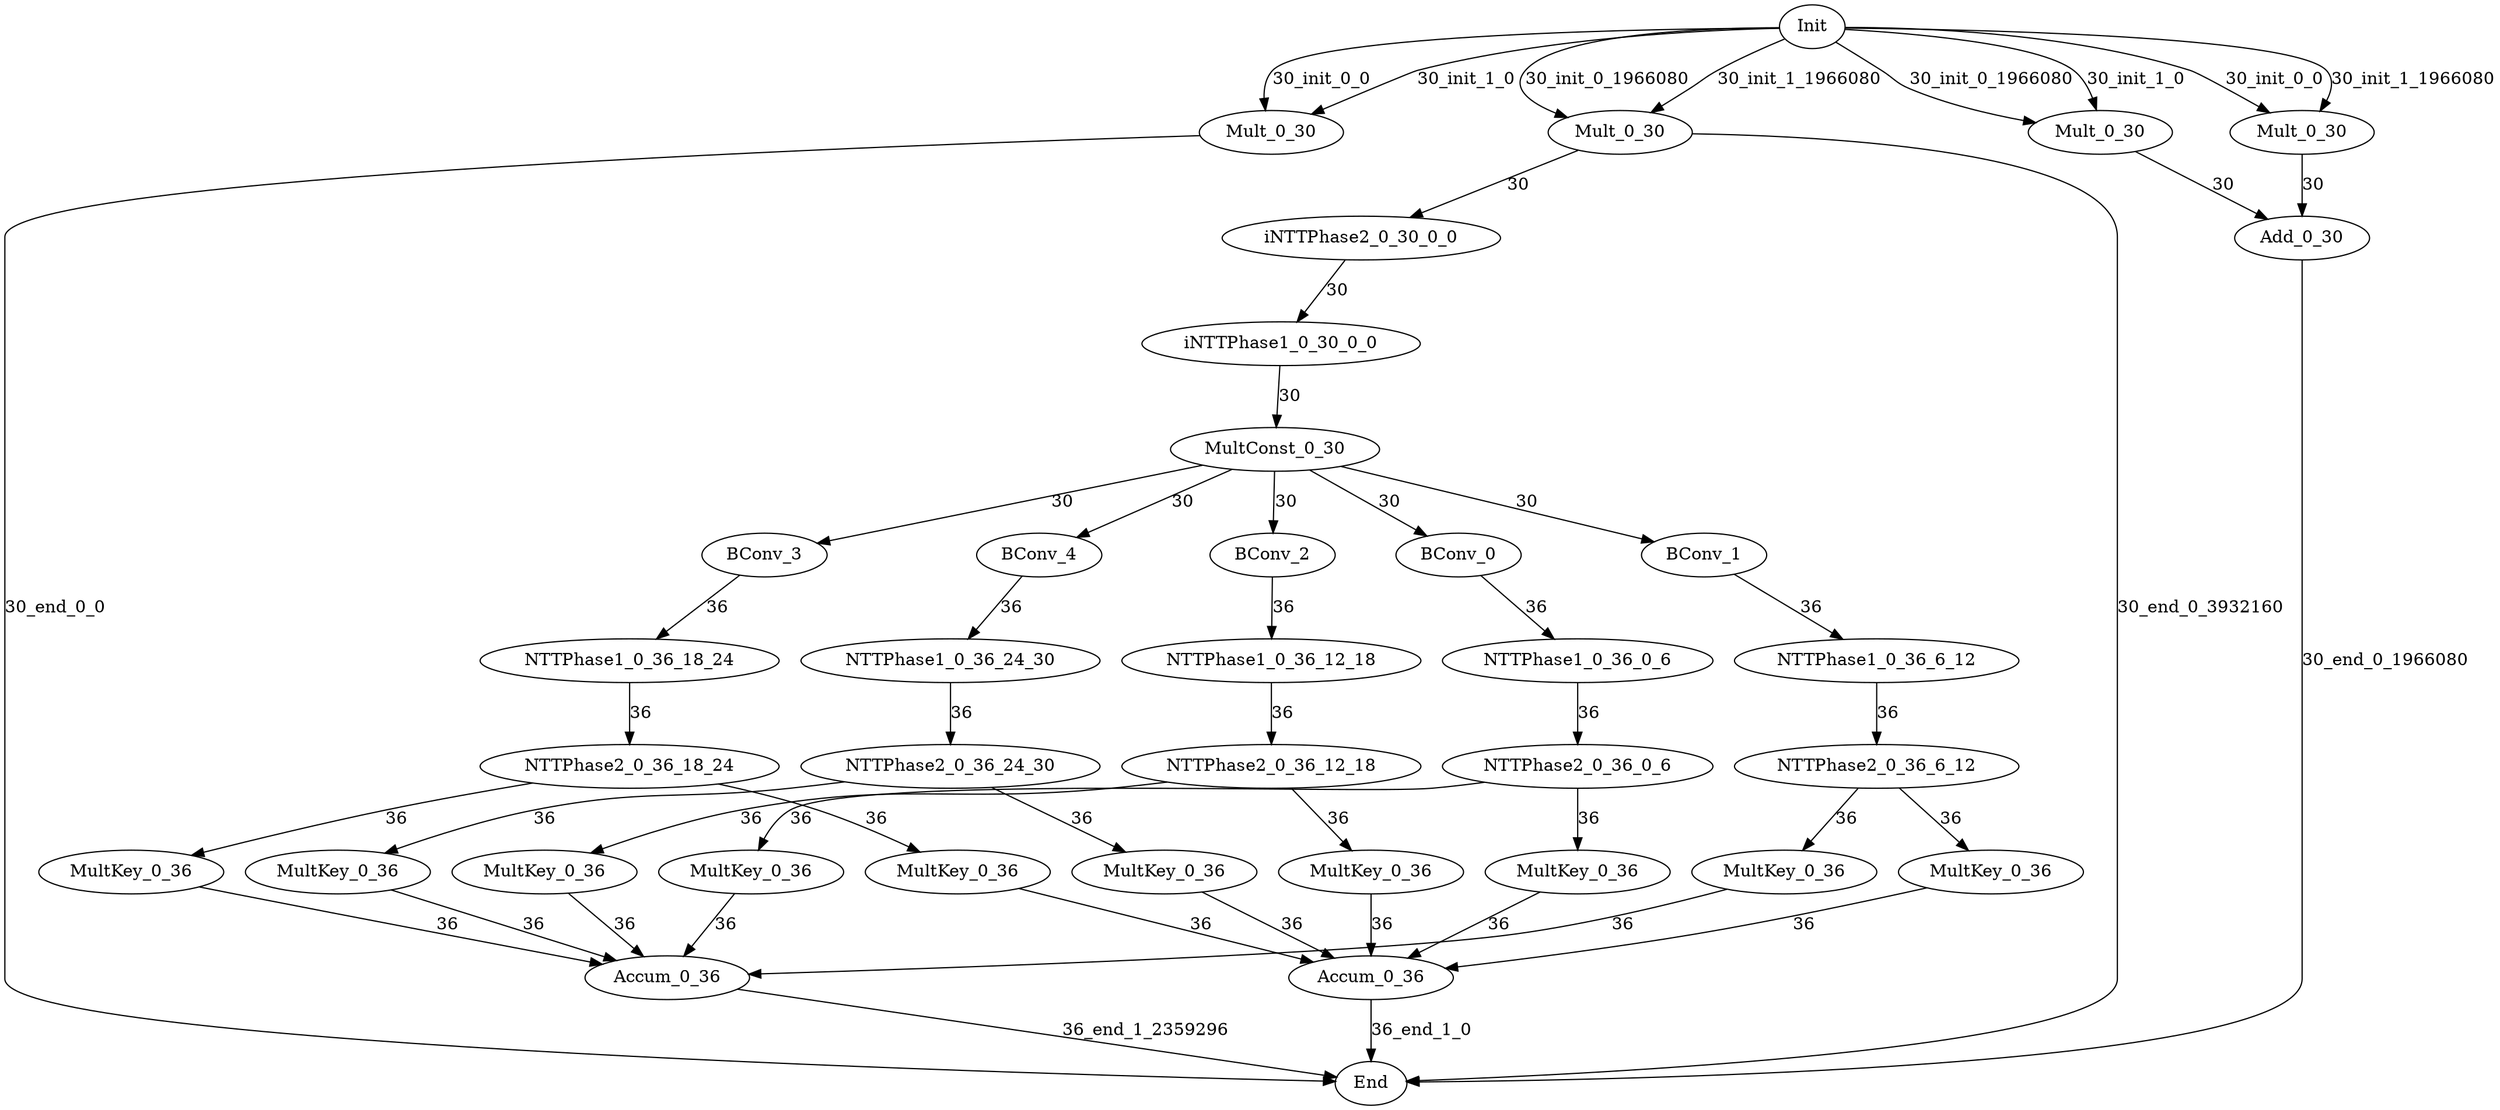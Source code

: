 digraph {
	graph [bb="0,0,2023.1,906"];
	node [label="\N"];
	init	[height=0.5,
		label=Init,
		pos="477.14,888",
		width=0.75];
	MultAxAx	[height=0.5,
		label=Mult_0_30,
		pos="59.145,801",
		width=1.6429];
	init -> MultAxAx	[label="30_init_0_0",
		lp="100.64,844.5",
		pos="e,54.272,818.98 449.92,886.78 361.55,885.78 86.801,880.41 60.145,852 54.464,845.95 52.888,837.44 53.142,829.15"];
	init -> MultAxAx	[label="30_init_1_0",
		lp="220.64,844.5",
		pos="e,91.9,816.08 450.07,886.28 397.3,884.35 277.37,877.3 180.14,852 172.02,849.89 132.98,833.56 101.42,820.13"];
	MultAxBx	[height=0.5,
		label=Mult_0_30,
		pos="529.14,801",
		width=1.6429];
	init -> MultAxBx	[label="30_init_0_0",
		lp="554.64,844.5",
		pos="e,522.99,819.29 491.32,872.43 496.71,866.42 502.63,859.18 507.14,852 511.69,844.78 515.76,836.45 519.12,828.69"];
	init -> MultAxBx	[label="30_init_1_1966080",
		lp="669.64,844.5",
		pos="e,569.89,814.35 504.4,887.88 533.18,887.15 577.33,880.95 599.14,852 609.4,838.39 596.6,826.98 579.27,818.51"];
	MultBxAx	[height=0.5,
		label=Mult_0_30,
		pos="330.14,801",
		width=1.6429];
	init -> MultBxAx	[label="30_init_0_1966080",
		lp="335.64,844.5",
		pos="e,293.6,815.4 449.97,886.62 398.78,885.26 291.14,879.17 268.14,852 257.97,839.98 269.12,828.76 284.64,820"];
	init -> MultBxAx	[label="30_init_1_0",
		lp="462.64,844.5",
		pos="e,363.31,816.01 457.74,875.32 447.06,868.73 433.68,860.19 422.14,852 413.37,845.77 412.27,842.69 403.14,837 393.56,831.02 382.79,\
825.34 372.54,820.37"];
	MultBxBx	[height=0.5,
		label=Mult_0_30,
		pos="1008.1,801",
		width=1.6429];
	init -> MultBxBx	[label="30_init_0_1966080",
		lp="888.64,844.5",
		pos="e,960.53,811.71 503.82,883.94 551.54,878.36 654.63,865.83 741.14,852 813.55,840.43 896.49,824.47 950.47,813.72"];
	init -> MultBxBx	[label="30_init_1_1966080",
		lp="1046.6,844.5",
		pos="e,996.9,819.08 504.15,886.17 599.79,883.08 918.81,871.41 960.14,852 972.06,846.41 982.55,836.46 990.67,826.91"];
	end	[height=0.5,
		label=End,
		pos="592.14,18",
		width=0.81243];
	MultAxAx -> end	[label="30_end_0_0",
		lp="91.645,409.5",
		pos="e,562.84,18.25 56.248,782.8 53.617,765.67 50.145,738.59 50.145,715 50.145,715 50.145,715 50.145,104 50.145,47.042 112.84,67.626 \
168.14,54 306.5,19.91 477.13,17.324 552.81,18.119"];
	AddAxBx	[height=0.5,
		label=Add_0_30,
		pos="330.14,714",
		width=1.5346];
	AddAxBx -> end	[label="30_end_0_1966080",
		lp="216.64,366",
		pos="e,562.67,18.364 276.03,710.06 222.38,703.88 148.14,685.02 148.14,628 148.14,628 148.14,628 148.14,104 148.14,22.065 443.51,17.24 \
552.43,18.247"];
	MultAxBx -> AddAxBx	[label=30,
		lp="451.64,757.5",
		pos="e,362.39,728.77 496.28,785.96 462.23,771.42 408.92,748.65 371.9,732.84"];
	MultBxAx -> AddAxBx	[label=30,
		lp="339.64,757.5",
		pos="e,330.14,732.18 330.14,782.8 330.14,771.16 330.14,755.55 330.14,742.24"];
	MultBxBx -> end	[label="30_end_0_3932160",
		lp="1954.6,409.5",
		pos="e,621.6,19.347 1067.5,800.49 1264.7,801.33 1886.1,797.46 1886.1,715 1886.1,715 1886.1,715 1886.1,104 1886.1,39.517 849.51,22.37 \
631.91,19.481"];
	iNTTP2	[height=0.5,
		label=iNTTPhase2_0_30_0_0,
		pos="1010.1,714",
		width=3.1775];
	MultBxBx -> iNTTP2	[label=30,
		lp="1018.6,757.5",
		pos="e,1009.7,732.18 1008.5,782.8 1008.8,771.16 1009.2,755.55 1009.5,742.24"];
	AccumAx	[height=0.5,
		label=Accum_0_36,
		pos="1208.1,105",
		width=1.8776];
	AccumAx -> end	[label="36_end_1_0",
		lp="977.64,61.5",
		pos="e,620.53,22.916 1149.6,95.927 1024.8,78.699 735.14,38.732 630.63,24.31"];
	MulKeyAx0	[height=0.5,
		label=MultKey_0_36,
		pos="1102.1,192",
		width=2.1123];
	MulKeyAx0 -> AccumAx	[label=36,
		lp="1170.6,148.5",
		pos="e,1187.8,122.34 1122.6,174.61 1138.9,161.56 1161.8,143.14 1179.9,128.67"];
	NTTP20	[height=0.5,
		label=NTTPhase2_0_36_0_6,
		pos="770.14,279",
		width=3.0872];
	NTTP20 -> MulKeyAx0	[label=36,
		lp="964.64,235.5",
		pos="e,1052.5,205.72 826.84,263.48 886.93,248.1 981.41,223.91 1042.6,208.25"];
	MulKeyBx0	[height=0.5,
		label=MultKey_0_36,
		pos="422.14,192",
		width=2.1123];
	NTTP20 -> MulKeyBx0	[label=36,
		lp="625.64,235.5",
		pos="e,473.09,205.44 711.5,263.68 648.07,248.18 547.4,223.6 483.09,207.89"];
	NTTP10	[height=0.5,
		label=NTTPhase1_0_36_0_6,
		pos="770.14,366",
		width=3.0872];
	NTTP10 -> NTTP20	[label=36,
		lp="779.64,322.5",
		pos="e,770.14,297.18 770.14,347.8 770.14,336.16 770.14,320.55 770.14,307.24"];
	BConv0	[height=0.5,
		label=BConv_0,
		pos="826.14,453",
		width=1.4263];
	BConv0 -> NTTP10	[label=36,
		lp="810.64,409.5",
		pos="e,781.38,384.05 815.08,435.21 807.08,423.06 796.12,406.43 787.03,392.63"];
	ScaleForBConv	[height=0.5,
		label=MultConst_0_30,
		pos="1011.1,540",
		width=2.3831];
	ScaleForBConv -> BConv0	[label=30,
		lp="938.64,496.5",
		pos="e,856.19,467.8 977.21,523.41 945.69,508.93 898.76,487.36 865.58,472.12"];
	BConv1	[height=0.5,
		label=BConv_1,
		pos="1173.1,453",
		width=1.4263];
	ScaleForBConv -> BConv1	[label=30,
		lp="1110.6,496.5",
		pos="e,1145.8,468.36 1041.6,523.01 1068.7,508.82 1108.2,488.07 1136.9,473.03"];
	BConv2	[height=0.5,
		label=BConv_2,
		pos="665.14,453",
		width=1.4263];
	ScaleForBConv -> BConv2	[label=30,
		lp="867.64,496.5",
		pos="e,705.95,464.02 957.46,525.81 891.52,509.61 780.48,482.33 715.9,466.47"];
	BConv3	[height=0.5,
		label=BConv_3,
		pos="1012.1,453",
		width=1.4263];
	ScaleForBConv -> BConv3	[label=30,
		lp="1020.6,496.5",
		pos="e,1011.9,471.18 1011.3,521.8 1011.5,510.16 1011.7,494.55 1011.8,481.24"];
	BConv4	[height=0.5,
		label=BConv_4,
		pos="1379.1,453",
		width=1.4263];
	ScaleForBConv -> BConv4	[label=30,
		lp="1226.6,496.5",
		pos="e,1337.5,463.62 1066.6,526.18 1137.4,509.83 1259,481.76 1327.8,465.87"];
	iNTTP1	[height=0.5,
		label=iNTTPhase1_0_30_0_0,
		pos="1010.1,627",
		width=3.1775];
	iNTTP1 -> ScaleForBConv	[label=30,
		lp="1019.6,583.5",
		pos="e,1010.9,558.18 1010.3,608.8 1010.5,597.16 1010.7,581.55 1010.8,568.24"];
	iNTTP2 -> iNTTP1	[label=30,
		lp="1019.6,670.5",
		pos="e,1010.1,645.18 1010.1,695.8 1010.1,684.16 1010.1,668.55 1010.1,655.24"];
	MulKeyAx1	[height=0.5,
		label=MultKey_0_36,
		pos="1442.1,192",
		width=2.1123];
	MulKeyAx1 -> AccumAx	[label=36,
		lp="1348.6,148.5",
		pos="e,1246.5,119.92 1402.4,176.58 1362,161.87 1299.1,139.04 1255.9,123.36"];
	NTTP21	[height=0.5,
		label=NTTPhase2_0_36_6_12,
		pos="1280.1,279",
		width=3.2497];
	NTTP21 -> MulKeyAx1	[label=36,
		lp="1379.6,235.5",
		pos="e,1412.4,208.62 1311.4,261.61 1337.6,247.87 1375.1,228.19 1403.2,213.42"];
	MulKeyBx1	[height=0.5,
		label=MultKey_0_36,
		pos="762.14,192",
		width=2.1123];
	NTTP21 -> MulKeyBx1	[label=36,
		lp="803.64,235.5",
		pos="e,768.21,210.03 1198.9,266.02 1184.1,264.12 1168.7,262.34 1154.1,261 1114.3,257.32 828.79,263.1 794.14,243 784.88,237.63 777.87,\
228.38 772.8,219.28"];
	NTTP11	[height=0.5,
		label=NTTPhase1_0_36_6_12,
		pos="1280.1,366",
		width=3.2497];
	NTTP11 -> NTTP21	[label=36,
		lp="1289.6,322.5",
		pos="e,1280.1,297.18 1280.1,347.8 1280.1,336.16 1280.1,320.55 1280.1,307.24"];
	BConv1 -> NTTP11	[label=36,
		lp="1241.6,409.5",
		pos="e,1258.9,383.87 1193,436.21 1209.3,423.3 1232.5,404.87 1250.8,390.27"];
	MulKeyAx2	[height=0.5,
		label=MultKey_0_36,
		pos="932.14,192",
		width=2.1123];
	MulKeyAx2 -> AccumAx	[label=36,
		lp="1095.6,148.5",
		pos="e,1165.7,119.06 976.49,177.34 1025.4,162.27 1104.2,138.02 1156,122.04"];
	NTTP22	[height=0.5,
		label=NTTPhase2_0_36_12_18,
		pos="518.14,279",
		width=3.4122];
	NTTP22 -> MulKeyAx2	[label=36,
		lp="868.64,235.5",
		pos="e,902.77,208.73 606.16,266.41 620.84,264.55 635.92,262.68 650.14,261 724.28,252.23 744.98,262.1 817.14,243 843.54,236.01 871.68,\
223.87 893.52,213.3"];
	MulKeyBx2	[height=0.5,
		label=MultKey_0_36,
		pos="252.14,192",
		width=2.1123];
	NTTP22 -> MulKeyBx2	[label=36,
		lp="410.64,235.5",
		pos="e,295.78,206.94 469.36,262.41 422.91,247.57 353.19,225.29 305.34,210"];
	NTTP12	[height=0.5,
		label=NTTPhase1_0_36_12_18,
		pos="518.14,366",
		width=3.4122];
	NTTP12 -> NTTP22	[label=36,
		lp="527.64,322.5",
		pos="e,518.14,297.18 518.14,347.8 518.14,336.16 518.14,320.55 518.14,307.24"];
	BConv2 -> NTTP12	[label=36,
		lp="609.64,409.5",
		pos="e,546.72,383.52 639.54,437.19 616.36,423.79 581.93,403.88 555.65,388.68"];
	MulKeyAx3	[height=0.5,
		label=MultKey_0_36,
		pos="1272.1,192",
		width=2.1123];
	MulKeyAx3 -> AccumAx	[label=36,
		lp="1252.6,148.5",
		pos="e,1220.8,122.76 1259.5,174.21 1250.2,161.87 1237.4,144.89 1226.9,130.97"];
	NTTP23	[height=0.5,
		label=NTTPhase2_0_36_18_24,
		pos="1022.1,279",
		width=3.4122];
	NTTP23 -> MulKeyAx3	[label=36,
		lp="1170.6,235.5",
		pos="e,1230.4,207.19 1068.3,262.31 1111.5,247.61 1176.1,225.67 1220.9,210.43"];
	MulKeyBx3	[height=0.5,
		label=MultKey_0_36,
		pos="592.14,192",
		width=2.1123];
	NTTP23 -> MulKeyBx3	[label=36,
		lp="762.64,235.5",
		pos="e,631.99,207.48 933.21,266.52 855.74,256.5 755.4,243.49 753.14,243 715.22,234.71 673.37,221.59 641.85,210.86"];
	NTTP13	[height=0.5,
		label=NTTPhase1_0_36_18_24,
		pos="1022.1,366",
		width=3.4122];
	NTTP13 -> NTTP23	[label=36,
		lp="1031.6,322.5",
		pos="e,1022.1,297.18 1022.1,347.8 1022.1,336.16 1022.1,320.55 1022.1,307.24"];
	BConv3 -> NTTP13	[label=36,
		lp="1026.6,409.5",
		pos="e,1020.1,384.18 1014.2,434.8 1015.5,423.16 1017.4,407.55 1018.9,394.24"];
	MulKeyAx4	[height=0.5,
		label=MultKey_0_36,
		pos="1782.1,192",
		width=2.1123];
	MulKeyAx4 -> AccumAx	[label=36,
		lp="1619.6,148.5",
		pos="e,1271.7,111.32 1725.9,179.73 1716.3,177.81 1706.4,175.84 1697.1,174 1622.5,159.21 1604.4,152.47 1529.1,141 1444.7,128.13 1347.1,\
118.18 1281.9,112.24"];
	NTTP24	[height=0.5,
		label=NTTPhase2_0_36_24_30,
		pos="1612.1,279",
		width=3.4122];
	NTTP24 -> MulKeyAx4	[label=36,
		lp="1716.6,235.5",
		pos="e,1751.2,208.48 1644.9,261.61 1672.6,247.77 1712.4,227.89 1742,213.09"];
	MulKeyBx4	[height=0.5,
		label=MultKey_0_36,
		pos="1612.1,192",
		width=2.1123];
	NTTP24 -> MulKeyBx4	[label=36,
		lp="1621.6,235.5",
		pos="e,1612.1,210.18 1612.1,260.8 1612.1,249.16 1612.1,233.55 1612.1,220.24"];
	NTTP14	[height=0.5,
		label=NTTPhase1_0_36_24_30,
		pos="1543.1,366",
		width=3.4122];
	NTTP14 -> NTTP24	[label=36,
		lp="1590.6,322.5",
		pos="e,1598.2,297.18 1557.1,347.8 1567,335.59 1580.5,318.99 1591.6,305.28"];
	BConv4 -> NTTP14	[label=36,
		lp="1479.6,409.5",
		pos="e,1511.4,383.46 1406.6,437.77 1432.8,424.2 1472.6,403.57 1502.5,388.09"];
	AccumBx	[height=0.5,
		label=Accum_0_36,
		pos="592.14,105",
		width=1.8776];
	AccumBx -> end	[label="36_end_1_2359296",
		lp="660.64,61.5",
		pos="e,592.14,36.175 592.14,86.799 592.14,75.163 592.14,59.548 592.14,46.237"];
	MulKeyBx0 -> AccumBx	[label=36,
		lp="526.64,148.5",
		pos="e,561.73,121.21 453.33,175.41 481.3,161.42 522.48,140.83 552.72,125.71"];
	MulKeyBx1 -> AccumBx	[label=36,
		lp="696.64,148.5",
		pos="e,622.56,121.21 730.96,175.41 702.99,161.42 661.81,140.83 631.56,125.71"];
	MulKeyBx2 -> AccumBx	[label=36,
		lp="452.64,148.5",
		pos="e,544.52,117.91 302.31,178.46 364.34,162.95 469.66,136.62 534.81,120.33"];
	MulKeyBx3 -> AccumBx	[label=36,
		lp="601.64,148.5",
		pos="e,592.14,123.18 592.14,173.8 592.14,162.16 592.14,146.55 592.14,133.24"];
	MulKeyBx4 -> AccumBx	[label=36,
		lp="1460.6,148.5",
		pos="e,658.96,107.73 1561.3,178.46 1511,166.64 1431.8,149.5 1362.1,141 1229.8,124.85 836.72,112.63 669.18,108.01"];
}
